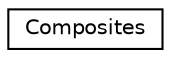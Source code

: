 digraph "Graphical Class Hierarchy"
{
  edge [fontname="Helvetica",fontsize="10",labelfontname="Helvetica",labelfontsize="10"];
  node [fontname="Helvetica",fontsize="10",shape=record];
  rankdir="LR";
  Node1 [label="Composites",height=0.2,width=0.4,color="black", fillcolor="white", style="filled",URL="$classComposites.html"];
}
